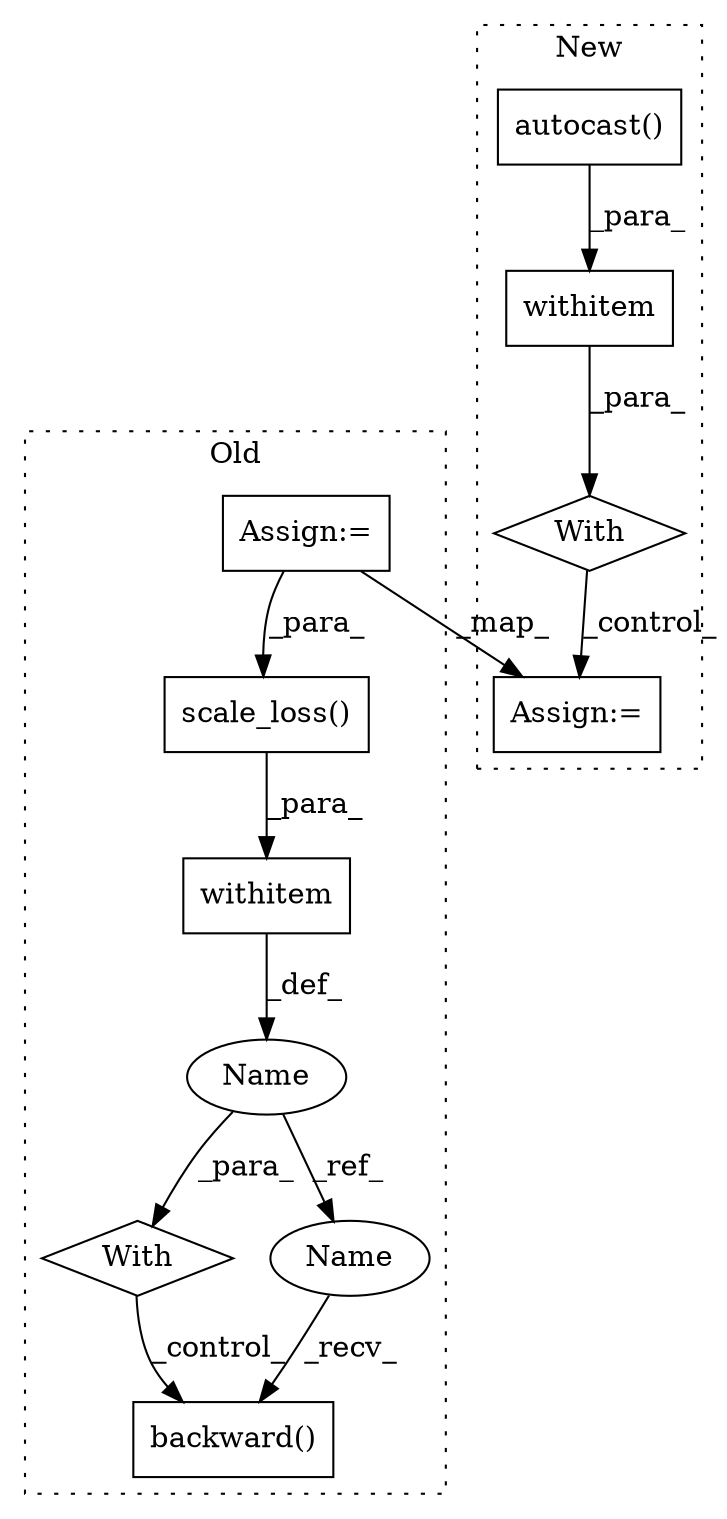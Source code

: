 digraph G {
subgraph cluster0 {
1 [label="withitem" a="49" s="2678" l="3" shape="box"];
5 [label="backward()" a="75" s="2747" l="22" shape="box"];
6 [label="Name" a="87" s="2718" l="11" shape="ellipse"];
7 [label="With" a="39" s="2673,2681" l="5,66" shape="diamond"];
8 [label="Assign:=" a="68" s="2529" l="3" shape="box"];
10 [label="scale_loss()" a="75" s="2678,2713" l="15,1" shape="box"];
11 [label="Name" a="87" s="2747" l="11" shape="ellipse"];
label = "Old";
style="dotted";
}
subgraph cluster1 {
2 [label="autocast()" a="75" s="2623" l="50" shape="box"];
3 [label="withitem" a="49" s="2623" l="5" shape="box"];
4 [label="With" a="39" s="2618,2628" l="5,59" shape="diamond"];
9 [label="Assign:=" a="68" s="2694" l="3" shape="box"];
label = "New";
style="dotted";
}
1 -> 6 [label="_def_"];
2 -> 3 [label="_para_"];
3 -> 4 [label="_para_"];
4 -> 9 [label="_control_"];
6 -> 7 [label="_para_"];
6 -> 11 [label="_ref_"];
7 -> 5 [label="_control_"];
8 -> 10 [label="_para_"];
8 -> 9 [label="_map_"];
10 -> 1 [label="_para_"];
11 -> 5 [label="_recv_"];
}
